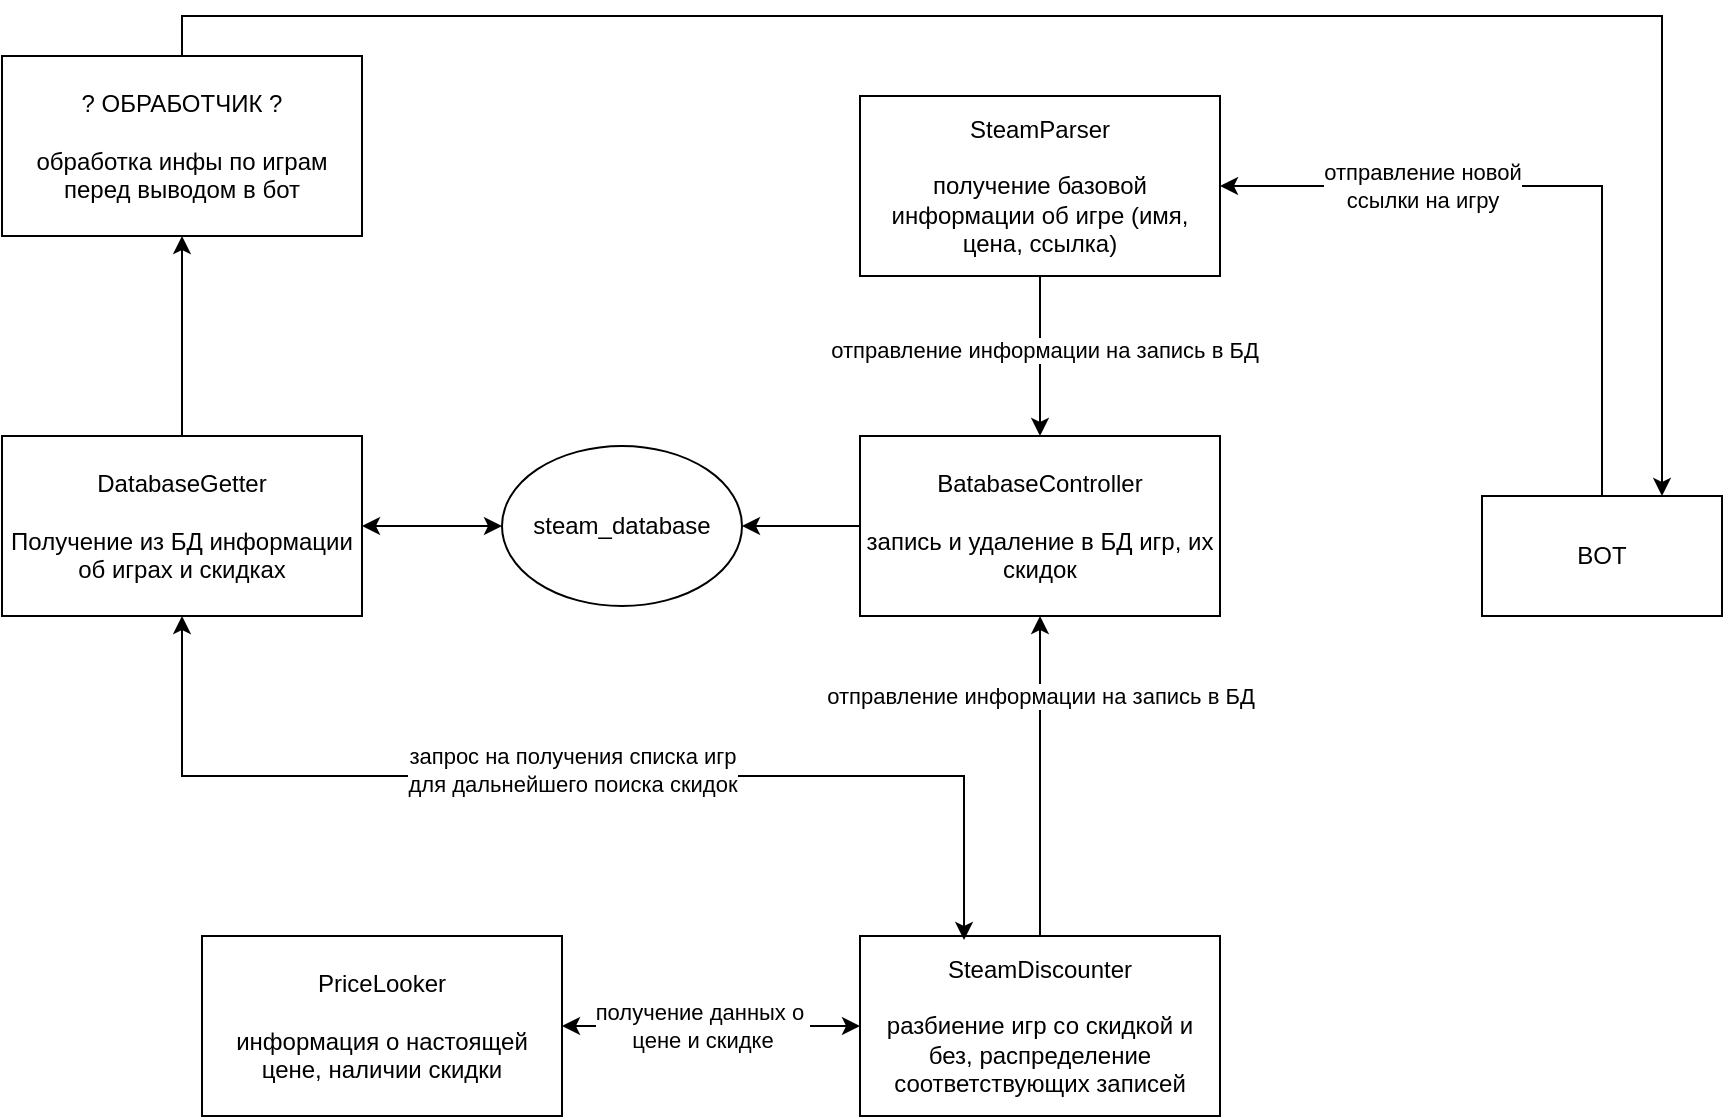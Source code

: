 <mxfile version="24.8.4">
  <diagram name="Страница — 1" id="iqwA8raZE5RoAP26i20c">
    <mxGraphModel dx="1434" dy="780" grid="1" gridSize="10" guides="1" tooltips="1" connect="1" arrows="1" fold="1" page="1" pageScale="1" pageWidth="827" pageHeight="1169" math="0" shadow="0">
      <root>
        <mxCell id="0" />
        <mxCell id="1" parent="0" />
        <mxCell id="dXqffeZa56F7X6qxpakz-19" value="PriceLooker&lt;div&gt;&lt;br&gt;&lt;/div&gt;&lt;div&gt;информация о настоящей цене, наличии скидки&lt;/div&gt;" style="rounded=0;whiteSpace=wrap;html=1;" vertex="1" parent="1">
          <mxGeometry x="140" y="600" width="180" height="90" as="geometry" />
        </mxCell>
        <mxCell id="dXqffeZa56F7X6qxpakz-23" style="edgeStyle=orthogonalEdgeStyle;rounded=0;orthogonalLoop=1;jettySize=auto;html=1;exitX=0;exitY=0.5;exitDx=0;exitDy=0;entryX=1;entryY=0.5;entryDx=0;entryDy=0;endArrow=classic;endFill=1;startArrow=classic;startFill=1;" edge="1" parent="1" source="dXqffeZa56F7X6qxpakz-20" target="dXqffeZa56F7X6qxpakz-19">
          <mxGeometry relative="1" as="geometry">
            <Array as="points">
              <mxPoint x="400" y="645" />
              <mxPoint x="400" y="645" />
            </Array>
          </mxGeometry>
        </mxCell>
        <mxCell id="dXqffeZa56F7X6qxpakz-34" value="получение данных о&amp;nbsp;&lt;div&gt;цене и скидке&lt;/div&gt;" style="edgeLabel;html=1;align=center;verticalAlign=middle;resizable=0;points=[];" vertex="1" connectable="0" parent="dXqffeZa56F7X6qxpakz-23">
          <mxGeometry x="-0.101" relative="1" as="geometry">
            <mxPoint x="-12" as="offset" />
          </mxGeometry>
        </mxCell>
        <mxCell id="dXqffeZa56F7X6qxpakz-25" style="edgeStyle=orthogonalEdgeStyle;rounded=0;orthogonalLoop=1;jettySize=auto;html=1;exitX=0.5;exitY=0;exitDx=0;exitDy=0;entryX=0.5;entryY=1;entryDx=0;entryDy=0;endArrow=classic;endFill=1;" edge="1" parent="1" source="dXqffeZa56F7X6qxpakz-20" target="dXqffeZa56F7X6qxpakz-24">
          <mxGeometry relative="1" as="geometry" />
        </mxCell>
        <mxCell id="dXqffeZa56F7X6qxpakz-35" value="отправление информации на запись в БД" style="edgeLabel;html=1;align=center;verticalAlign=middle;resizable=0;points=[];" vertex="1" connectable="0" parent="dXqffeZa56F7X6qxpakz-25">
          <mxGeometry x="-0.275" y="2" relative="1" as="geometry">
            <mxPoint x="2" y="-62" as="offset" />
          </mxGeometry>
        </mxCell>
        <mxCell id="dXqffeZa56F7X6qxpakz-20" value="SteamDiscounter&lt;div&gt;&lt;br&gt;&lt;/div&gt;&lt;div&gt;разбиение игр со скидкой и без, распределение соответствующих записей&lt;/div&gt;" style="rounded=0;whiteSpace=wrap;html=1;" vertex="1" parent="1">
          <mxGeometry x="469" y="600" width="180" height="90" as="geometry" />
        </mxCell>
        <mxCell id="dXqffeZa56F7X6qxpakz-26" style="edgeStyle=orthogonalEdgeStyle;rounded=0;orthogonalLoop=1;jettySize=auto;html=1;exitX=0.5;exitY=1;exitDx=0;exitDy=0;entryX=0.5;entryY=0;entryDx=0;entryDy=0;" edge="1" parent="1" source="dXqffeZa56F7X6qxpakz-22" target="dXqffeZa56F7X6qxpakz-24">
          <mxGeometry relative="1" as="geometry" />
        </mxCell>
        <mxCell id="dXqffeZa56F7X6qxpakz-36" value="отправление информации на запись в БД" style="edgeLabel;html=1;align=center;verticalAlign=middle;resizable=0;points=[];" vertex="1" connectable="0" parent="dXqffeZa56F7X6qxpakz-26">
          <mxGeometry x="-0.075" y="2" relative="1" as="geometry">
            <mxPoint as="offset" />
          </mxGeometry>
        </mxCell>
        <mxCell id="dXqffeZa56F7X6qxpakz-22" value="SteamParser&lt;div&gt;&lt;br&gt;&lt;/div&gt;&lt;div&gt;получение базовой информации об игре (имя, цена, ссылка)&lt;/div&gt;" style="rounded=0;whiteSpace=wrap;html=1;" vertex="1" parent="1">
          <mxGeometry x="469" y="180" width="180" height="90" as="geometry" />
        </mxCell>
        <mxCell id="dXqffeZa56F7X6qxpakz-28" style="edgeStyle=orthogonalEdgeStyle;rounded=0;orthogonalLoop=1;jettySize=auto;html=1;exitX=0;exitY=0.5;exitDx=0;exitDy=0;entryX=1;entryY=0.5;entryDx=0;entryDy=0;" edge="1" parent="1" source="dXqffeZa56F7X6qxpakz-24" target="dXqffeZa56F7X6qxpakz-27">
          <mxGeometry relative="1" as="geometry" />
        </mxCell>
        <mxCell id="dXqffeZa56F7X6qxpakz-24" value="BatabaseController&lt;div&gt;&lt;br&gt;&lt;/div&gt;&lt;div&gt;запись и удаление в БД игр, их скидок&lt;/div&gt;" style="rounded=0;whiteSpace=wrap;html=1;" vertex="1" parent="1">
          <mxGeometry x="469" y="350" width="180" height="90" as="geometry" />
        </mxCell>
        <mxCell id="dXqffeZa56F7X6qxpakz-27" value="steam_database" style="ellipse;whiteSpace=wrap;html=1;" vertex="1" parent="1">
          <mxGeometry x="290" y="355" width="120" height="80" as="geometry" />
        </mxCell>
        <mxCell id="dXqffeZa56F7X6qxpakz-30" style="edgeStyle=orthogonalEdgeStyle;rounded=0;orthogonalLoop=1;jettySize=auto;html=1;exitX=1;exitY=0.5;exitDx=0;exitDy=0;entryX=0;entryY=0.5;entryDx=0;entryDy=0;startArrow=classic;startFill=1;" edge="1" parent="1" source="dXqffeZa56F7X6qxpakz-29" target="dXqffeZa56F7X6qxpakz-27">
          <mxGeometry relative="1" as="geometry" />
        </mxCell>
        <mxCell id="dXqffeZa56F7X6qxpakz-38" style="edgeStyle=orthogonalEdgeStyle;rounded=0;orthogonalLoop=1;jettySize=auto;html=1;exitX=0.5;exitY=0;exitDx=0;exitDy=0;entryX=0.5;entryY=1;entryDx=0;entryDy=0;" edge="1" parent="1" source="dXqffeZa56F7X6qxpakz-29" target="dXqffeZa56F7X6qxpakz-37">
          <mxGeometry relative="1" as="geometry" />
        </mxCell>
        <mxCell id="dXqffeZa56F7X6qxpakz-29" value="DatabaseGetter&lt;div&gt;&lt;br&gt;&lt;/div&gt;&lt;div&gt;Получение из БД информации об играх и скидках&lt;/div&gt;" style="rounded=0;whiteSpace=wrap;html=1;" vertex="1" parent="1">
          <mxGeometry x="40" y="350" width="180" height="90" as="geometry" />
        </mxCell>
        <mxCell id="dXqffeZa56F7X6qxpakz-32" style="edgeStyle=orthogonalEdgeStyle;rounded=0;orthogonalLoop=1;jettySize=auto;html=1;exitX=0.5;exitY=0;exitDx=0;exitDy=0;entryX=1;entryY=0.5;entryDx=0;entryDy=0;shadow=0;flowAnimation=0;" edge="1" parent="1" source="dXqffeZa56F7X6qxpakz-31" target="dXqffeZa56F7X6qxpakz-22">
          <mxGeometry relative="1" as="geometry" />
        </mxCell>
        <mxCell id="dXqffeZa56F7X6qxpakz-33" value="отправление новой&lt;div&gt;ссылки на игру&lt;/div&gt;" style="edgeLabel;html=1;align=center;verticalAlign=middle;resizable=0;points=[];" vertex="1" connectable="0" parent="dXqffeZa56F7X6qxpakz-32">
          <mxGeometry x="0.041" y="2" relative="1" as="geometry">
            <mxPoint x="-65" y="-2" as="offset" />
          </mxGeometry>
        </mxCell>
        <mxCell id="dXqffeZa56F7X6qxpakz-31" value="BOT" style="rounded=0;whiteSpace=wrap;html=1;" vertex="1" parent="1">
          <mxGeometry x="780" y="380" width="120" height="60" as="geometry" />
        </mxCell>
        <mxCell id="dXqffeZa56F7X6qxpakz-39" style="edgeStyle=orthogonalEdgeStyle;rounded=0;orthogonalLoop=1;jettySize=auto;html=1;exitX=0.5;exitY=0;exitDx=0;exitDy=0;entryX=0.75;entryY=0;entryDx=0;entryDy=0;" edge="1" parent="1" source="dXqffeZa56F7X6qxpakz-37" target="dXqffeZa56F7X6qxpakz-31">
          <mxGeometry relative="1" as="geometry" />
        </mxCell>
        <mxCell id="dXqffeZa56F7X6qxpakz-37" value="? ОБРАБОТЧИК ?&lt;div&gt;&lt;br&gt;&lt;/div&gt;&lt;div&gt;обработка инфы по играм перед выводом в бот&lt;/div&gt;" style="rounded=0;whiteSpace=wrap;html=1;" vertex="1" parent="1">
          <mxGeometry x="40" y="160" width="180" height="90" as="geometry" />
        </mxCell>
        <mxCell id="dXqffeZa56F7X6qxpakz-40" style="edgeStyle=orthogonalEdgeStyle;rounded=0;orthogonalLoop=1;jettySize=auto;html=1;exitX=0.5;exitY=1;exitDx=0;exitDy=0;entryX=0.289;entryY=0.022;entryDx=0;entryDy=0;entryPerimeter=0;startArrow=classic;startFill=1;" edge="1" parent="1" source="dXqffeZa56F7X6qxpakz-29" target="dXqffeZa56F7X6qxpakz-20">
          <mxGeometry relative="1" as="geometry" />
        </mxCell>
        <mxCell id="dXqffeZa56F7X6qxpakz-41" value="запрос на получения списка игр&lt;div&gt;для дальнейшего поиска скидок&lt;/div&gt;" style="edgeLabel;html=1;align=center;verticalAlign=middle;resizable=0;points=[];" vertex="1" connectable="0" parent="dXqffeZa56F7X6qxpakz-40">
          <mxGeometry x="-0.005" y="3" relative="1" as="geometry">
            <mxPoint as="offset" />
          </mxGeometry>
        </mxCell>
      </root>
    </mxGraphModel>
  </diagram>
</mxfile>
